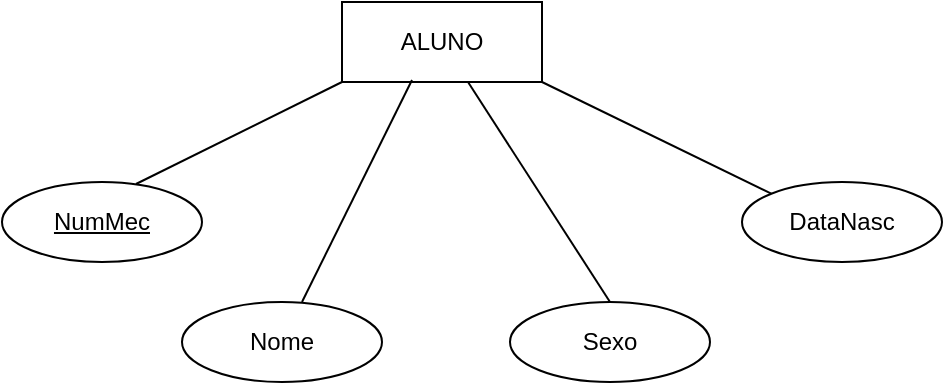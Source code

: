 <mxfile version="24.7.14">
  <diagram name="Página-1" id="AVBjrTcXYN7exj0PK_Oh">
    <mxGraphModel dx="1434" dy="780" grid="1" gridSize="10" guides="1" tooltips="1" connect="1" arrows="1" fold="1" page="1" pageScale="1" pageWidth="827" pageHeight="1169" math="0" shadow="0">
      <root>
        <mxCell id="0" />
        <mxCell id="1" parent="0" />
        <mxCell id="tWdxF6YPLheTNZjLI2Lx-1" value="ALUNO" style="whiteSpace=wrap;html=1;align=center;" vertex="1" parent="1">
          <mxGeometry x="380" y="120" width="100" height="40" as="geometry" />
        </mxCell>
        <mxCell id="tWdxF6YPLheTNZjLI2Lx-2" value="DataNasc" style="ellipse;whiteSpace=wrap;html=1;align=center;" vertex="1" parent="1">
          <mxGeometry x="580" y="210" width="100" height="40" as="geometry" />
        </mxCell>
        <mxCell id="tWdxF6YPLheTNZjLI2Lx-3" value="Sexo" style="ellipse;whiteSpace=wrap;html=1;align=center;" vertex="1" parent="1">
          <mxGeometry x="464" y="270" width="100" height="40" as="geometry" />
        </mxCell>
        <mxCell id="tWdxF6YPLheTNZjLI2Lx-4" value="Nome" style="ellipse;whiteSpace=wrap;html=1;align=center;" vertex="1" parent="1">
          <mxGeometry x="300" y="270" width="100" height="40" as="geometry" />
        </mxCell>
        <mxCell id="tWdxF6YPLheTNZjLI2Lx-6" value="" style="endArrow=none;html=1;rounded=0;exitX=0;exitY=1;exitDx=0;exitDy=0;entryX=0.67;entryY=0.025;entryDx=0;entryDy=0;entryPerimeter=0;" edge="1" parent="1" source="tWdxF6YPLheTNZjLI2Lx-1" target="tWdxF6YPLheTNZjLI2Lx-15">
          <mxGeometry relative="1" as="geometry">
            <mxPoint x="330" y="400" as="sourcePoint" />
            <mxPoint x="271.235" y="214.383" as="targetPoint" />
          </mxGeometry>
        </mxCell>
        <mxCell id="tWdxF6YPLheTNZjLI2Lx-8" value="" style="endArrow=none;html=1;rounded=0;exitX=1;exitY=1;exitDx=0;exitDy=0;entryX=0;entryY=0;entryDx=0;entryDy=0;" edge="1" parent="1" source="tWdxF6YPLheTNZjLI2Lx-1" target="tWdxF6YPLheTNZjLI2Lx-2">
          <mxGeometry relative="1" as="geometry">
            <mxPoint x="330" y="400" as="sourcePoint" />
            <mxPoint x="490" y="400" as="targetPoint" />
          </mxGeometry>
        </mxCell>
        <mxCell id="tWdxF6YPLheTNZjLI2Lx-10" value="" style="endArrow=none;html=1;rounded=0;exitX=0.63;exitY=1;exitDx=0;exitDy=0;exitPerimeter=0;entryX=0.5;entryY=0;entryDx=0;entryDy=0;" edge="1" parent="1" source="tWdxF6YPLheTNZjLI2Lx-1" target="tWdxF6YPLheTNZjLI2Lx-3">
          <mxGeometry relative="1" as="geometry">
            <mxPoint x="330" y="400" as="sourcePoint" />
            <mxPoint x="490" y="400" as="targetPoint" />
          </mxGeometry>
        </mxCell>
        <mxCell id="tWdxF6YPLheTNZjLI2Lx-12" value="" style="endArrow=none;html=1;rounded=0;exitX=0.35;exitY=0.975;exitDx=0;exitDy=0;exitPerimeter=0;entryX=0.6;entryY=0;entryDx=0;entryDy=0;entryPerimeter=0;" edge="1" parent="1" source="tWdxF6YPLheTNZjLI2Lx-1" target="tWdxF6YPLheTNZjLI2Lx-4">
          <mxGeometry relative="1" as="geometry">
            <mxPoint x="330" y="400" as="sourcePoint" />
            <mxPoint x="490" y="400" as="targetPoint" />
          </mxGeometry>
        </mxCell>
        <mxCell id="tWdxF6YPLheTNZjLI2Lx-15" value="NumMec" style="ellipse;whiteSpace=wrap;html=1;align=center;fontStyle=4;" vertex="1" parent="1">
          <mxGeometry x="210" y="210" width="100" height="40" as="geometry" />
        </mxCell>
      </root>
    </mxGraphModel>
  </diagram>
</mxfile>
